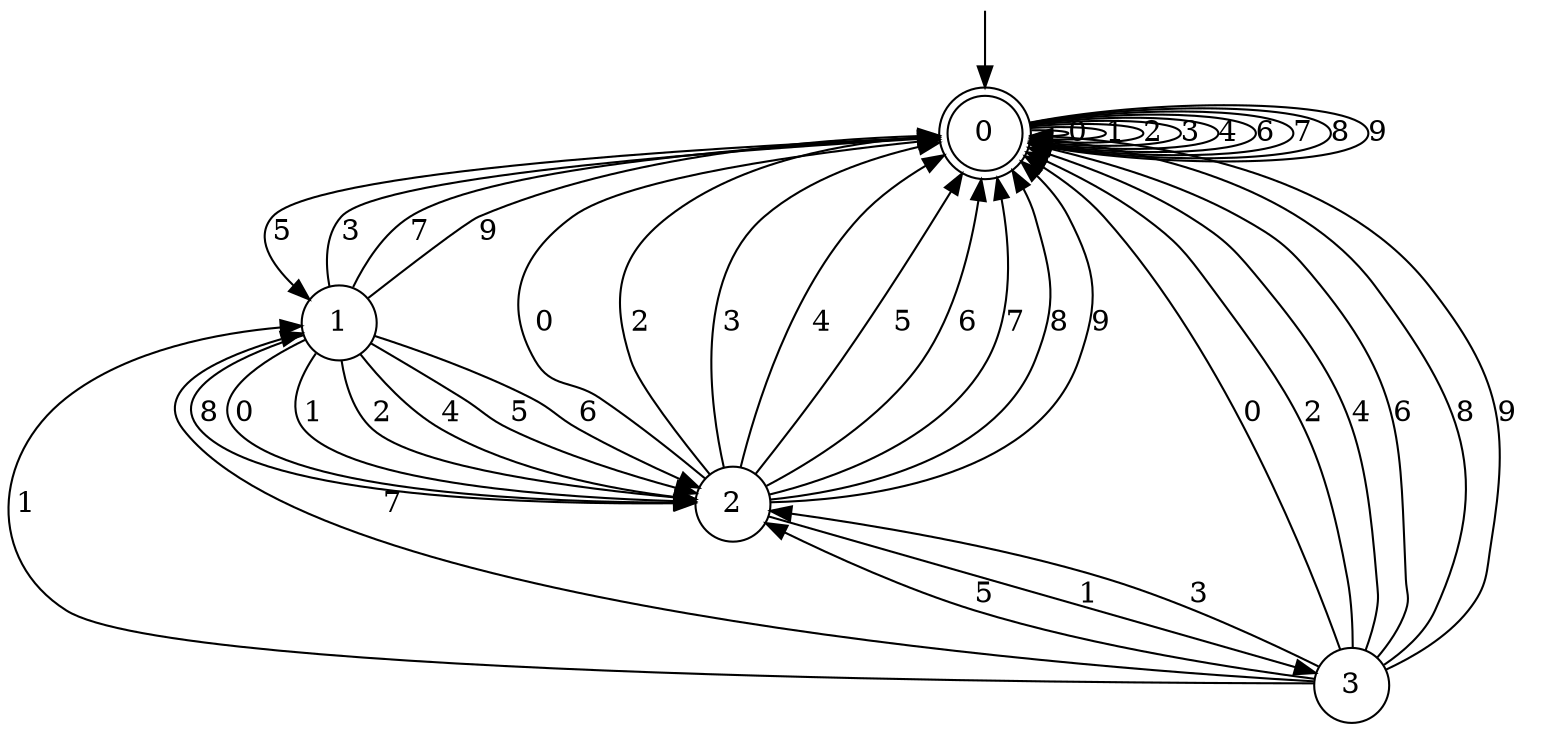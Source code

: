 digraph g {

	s0 [shape="doublecircle" label="0"];
	s1 [shape="circle" label="1"];
	s2 [shape="circle" label="2"];
	s3 [shape="circle" label="3"];
	s0 -> s0 [label="0"];
	s0 -> s0 [label="1"];
	s0 -> s0 [label="2"];
	s0 -> s0 [label="3"];
	s0 -> s0 [label="4"];
	s0 -> s1 [label="5"];
	s0 -> s0 [label="6"];
	s0 -> s0 [label="7"];
	s0 -> s0 [label="8"];
	s0 -> s0 [label="9"];
	s1 -> s2 [label="0"];
	s1 -> s2 [label="1"];
	s1 -> s2 [label="2"];
	s1 -> s0 [label="3"];
	s1 -> s2 [label="4"];
	s1 -> s2 [label="5"];
	s1 -> s2 [label="6"];
	s1 -> s0 [label="7"];
	s1 -> s2 [label="8"];
	s1 -> s0 [label="9"];
	s2 -> s0 [label="0"];
	s2 -> s3 [label="1"];
	s2 -> s0 [label="2"];
	s2 -> s0 [label="3"];
	s2 -> s0 [label="4"];
	s2 -> s0 [label="5"];
	s2 -> s0 [label="6"];
	s2 -> s0 [label="7"];
	s2 -> s0 [label="8"];
	s2 -> s0 [label="9"];
	s3 -> s0 [label="0"];
	s3 -> s1 [label="1"];
	s3 -> s0 [label="2"];
	s3 -> s2 [label="3"];
	s3 -> s0 [label="4"];
	s3 -> s2 [label="5"];
	s3 -> s0 [label="6"];
	s3 -> s1 [label="7"];
	s3 -> s0 [label="8"];
	s3 -> s0 [label="9"];

__start0 [label="" shape="none" width="0" height="0"];
__start0 -> s0;

}
